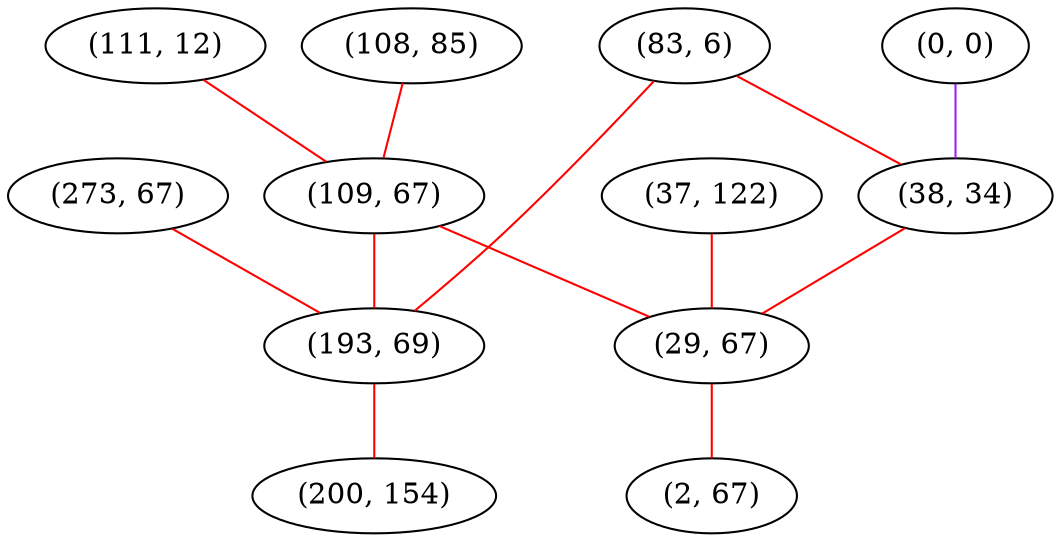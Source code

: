 graph "" {
"(108, 85)";
"(111, 12)";
"(0, 0)";
"(83, 6)";
"(109, 67)";
"(273, 67)";
"(193, 69)";
"(38, 34)";
"(37, 122)";
"(29, 67)";
"(2, 67)";
"(200, 154)";
"(108, 85)" -- "(109, 67)"  [color=red, key=0, weight=1];
"(111, 12)" -- "(109, 67)"  [color=red, key=0, weight=1];
"(0, 0)" -- "(38, 34)"  [color=purple, key=0, weight=4];
"(83, 6)" -- "(193, 69)"  [color=red, key=0, weight=1];
"(83, 6)" -- "(38, 34)"  [color=red, key=0, weight=1];
"(109, 67)" -- "(193, 69)"  [color=red, key=0, weight=1];
"(109, 67)" -- "(29, 67)"  [color=red, key=0, weight=1];
"(273, 67)" -- "(193, 69)"  [color=red, key=0, weight=1];
"(193, 69)" -- "(200, 154)"  [color=red, key=0, weight=1];
"(38, 34)" -- "(29, 67)"  [color=red, key=0, weight=1];
"(37, 122)" -- "(29, 67)"  [color=red, key=0, weight=1];
"(29, 67)" -- "(2, 67)"  [color=red, key=0, weight=1];
}
